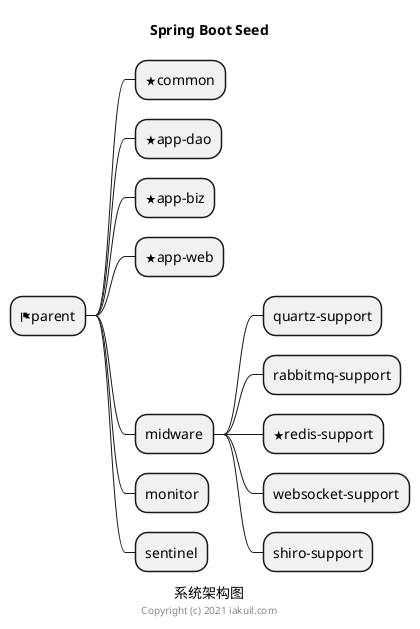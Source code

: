 @startmindmap
caption 系统架构图
title Spring Boot Seed

* <&flag>parent
** <&star>common
** <&star>app-dao
** <&star>app-biz
** <&star>app-web
** midware
*** quartz-support
*** rabbitmq-support
*** <&star>redis-support
*** websocket-support
*** shiro-support
** monitor
** sentinel

center footer Copyright (c) 2021 iakuil.com
@endmindmap
